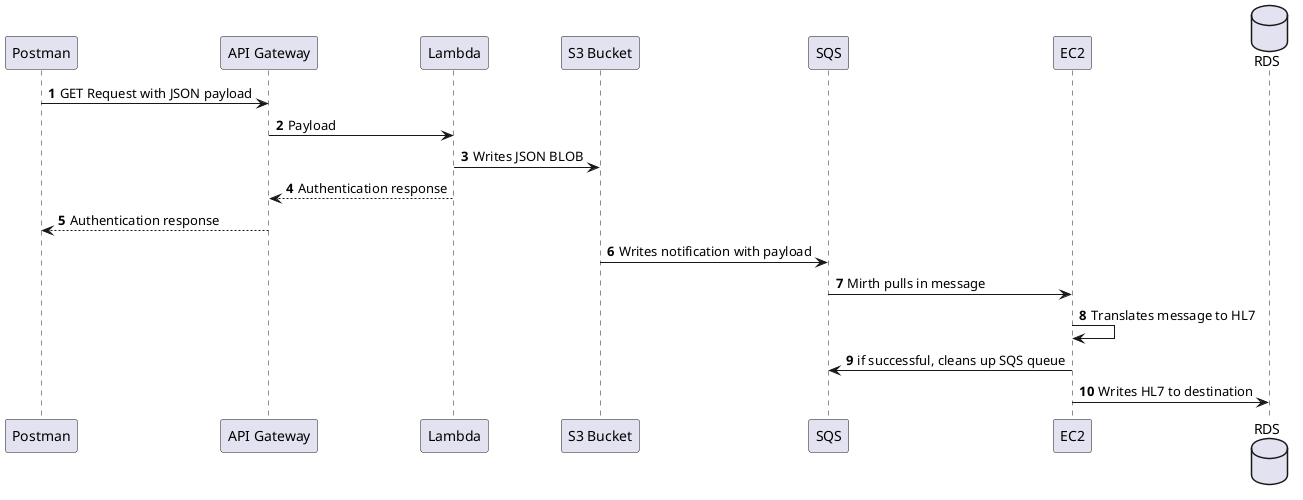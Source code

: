 @startuml
'https://plantuml.com/sequence-diagram

autonumber
participant Postman
participant "API Gateway"
participant Lambda
participant "S3 Bucket"
participant SQS
participant EC2
database RDS

Postman -> "API Gateway" : GET Request with JSON payload
"API Gateway" -> Lambda : Payload
Lambda -> "S3 Bucket" : Writes JSON BLOB
Lambda --> "API Gateway" : Authentication response
"API Gateway" --> Postman : Authentication response
"S3 Bucket" -> SQS : Writes notification with payload
SQS -> EC2 : Mirth pulls in message
EC2 -> EC2 : Translates message to HL7
EC2 -> SQS : if successful, cleans up SQS queue
EC2 -> RDS : Writes HL7 to destination

@enduml